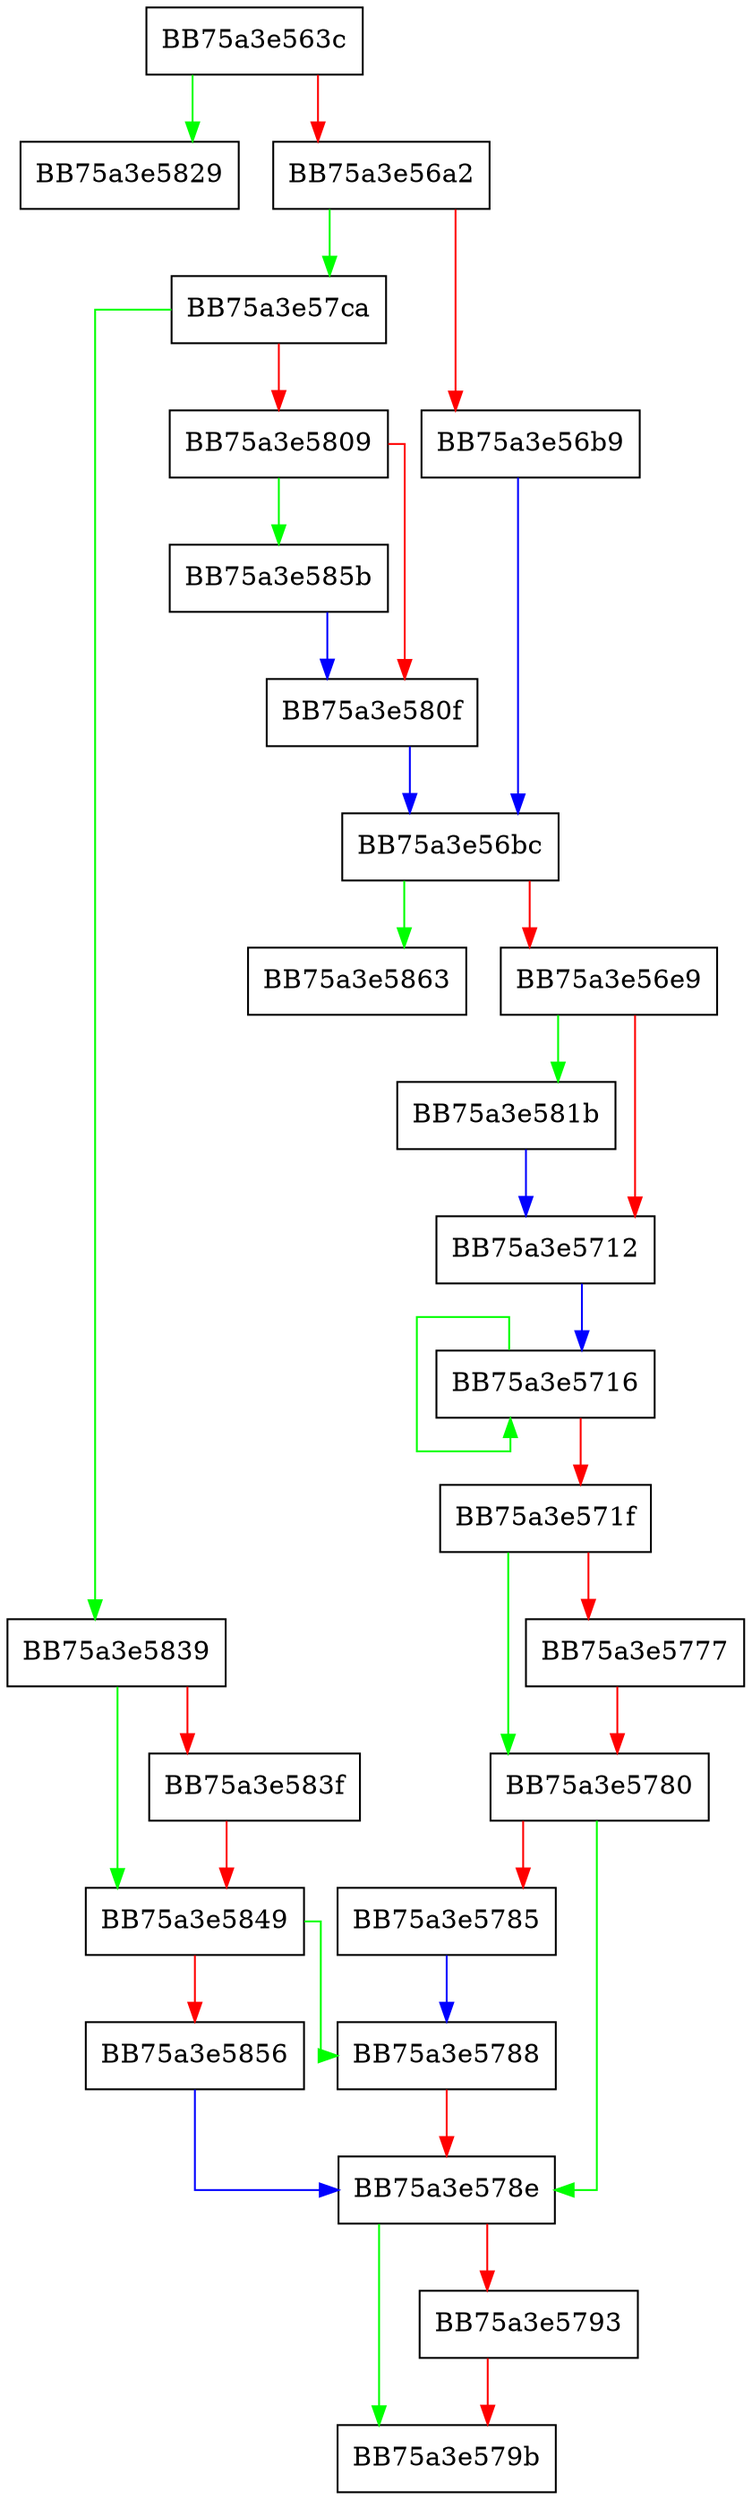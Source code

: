 digraph AppendPersistContext_Worker {
  node [shape="box"];
  graph [splines=ortho];
  BB75a3e563c -> BB75a3e5829 [color="green"];
  BB75a3e563c -> BB75a3e56a2 [color="red"];
  BB75a3e56a2 -> BB75a3e57ca [color="green"];
  BB75a3e56a2 -> BB75a3e56b9 [color="red"];
  BB75a3e56b9 -> BB75a3e56bc [color="blue"];
  BB75a3e56bc -> BB75a3e5863 [color="green"];
  BB75a3e56bc -> BB75a3e56e9 [color="red"];
  BB75a3e56e9 -> BB75a3e581b [color="green"];
  BB75a3e56e9 -> BB75a3e5712 [color="red"];
  BB75a3e5712 -> BB75a3e5716 [color="blue"];
  BB75a3e5716 -> BB75a3e5716 [color="green"];
  BB75a3e5716 -> BB75a3e571f [color="red"];
  BB75a3e571f -> BB75a3e5780 [color="green"];
  BB75a3e571f -> BB75a3e5777 [color="red"];
  BB75a3e5777 -> BB75a3e5780 [color="red"];
  BB75a3e5780 -> BB75a3e578e [color="green"];
  BB75a3e5780 -> BB75a3e5785 [color="red"];
  BB75a3e5785 -> BB75a3e5788 [color="blue"];
  BB75a3e5788 -> BB75a3e578e [color="red"];
  BB75a3e578e -> BB75a3e579b [color="green"];
  BB75a3e578e -> BB75a3e5793 [color="red"];
  BB75a3e5793 -> BB75a3e579b [color="red"];
  BB75a3e57ca -> BB75a3e5839 [color="green"];
  BB75a3e57ca -> BB75a3e5809 [color="red"];
  BB75a3e5809 -> BB75a3e585b [color="green"];
  BB75a3e5809 -> BB75a3e580f [color="red"];
  BB75a3e580f -> BB75a3e56bc [color="blue"];
  BB75a3e581b -> BB75a3e5712 [color="blue"];
  BB75a3e5839 -> BB75a3e5849 [color="green"];
  BB75a3e5839 -> BB75a3e583f [color="red"];
  BB75a3e583f -> BB75a3e5849 [color="red"];
  BB75a3e5849 -> BB75a3e5788 [color="green"];
  BB75a3e5849 -> BB75a3e5856 [color="red"];
  BB75a3e5856 -> BB75a3e578e [color="blue"];
  BB75a3e585b -> BB75a3e580f [color="blue"];
}
